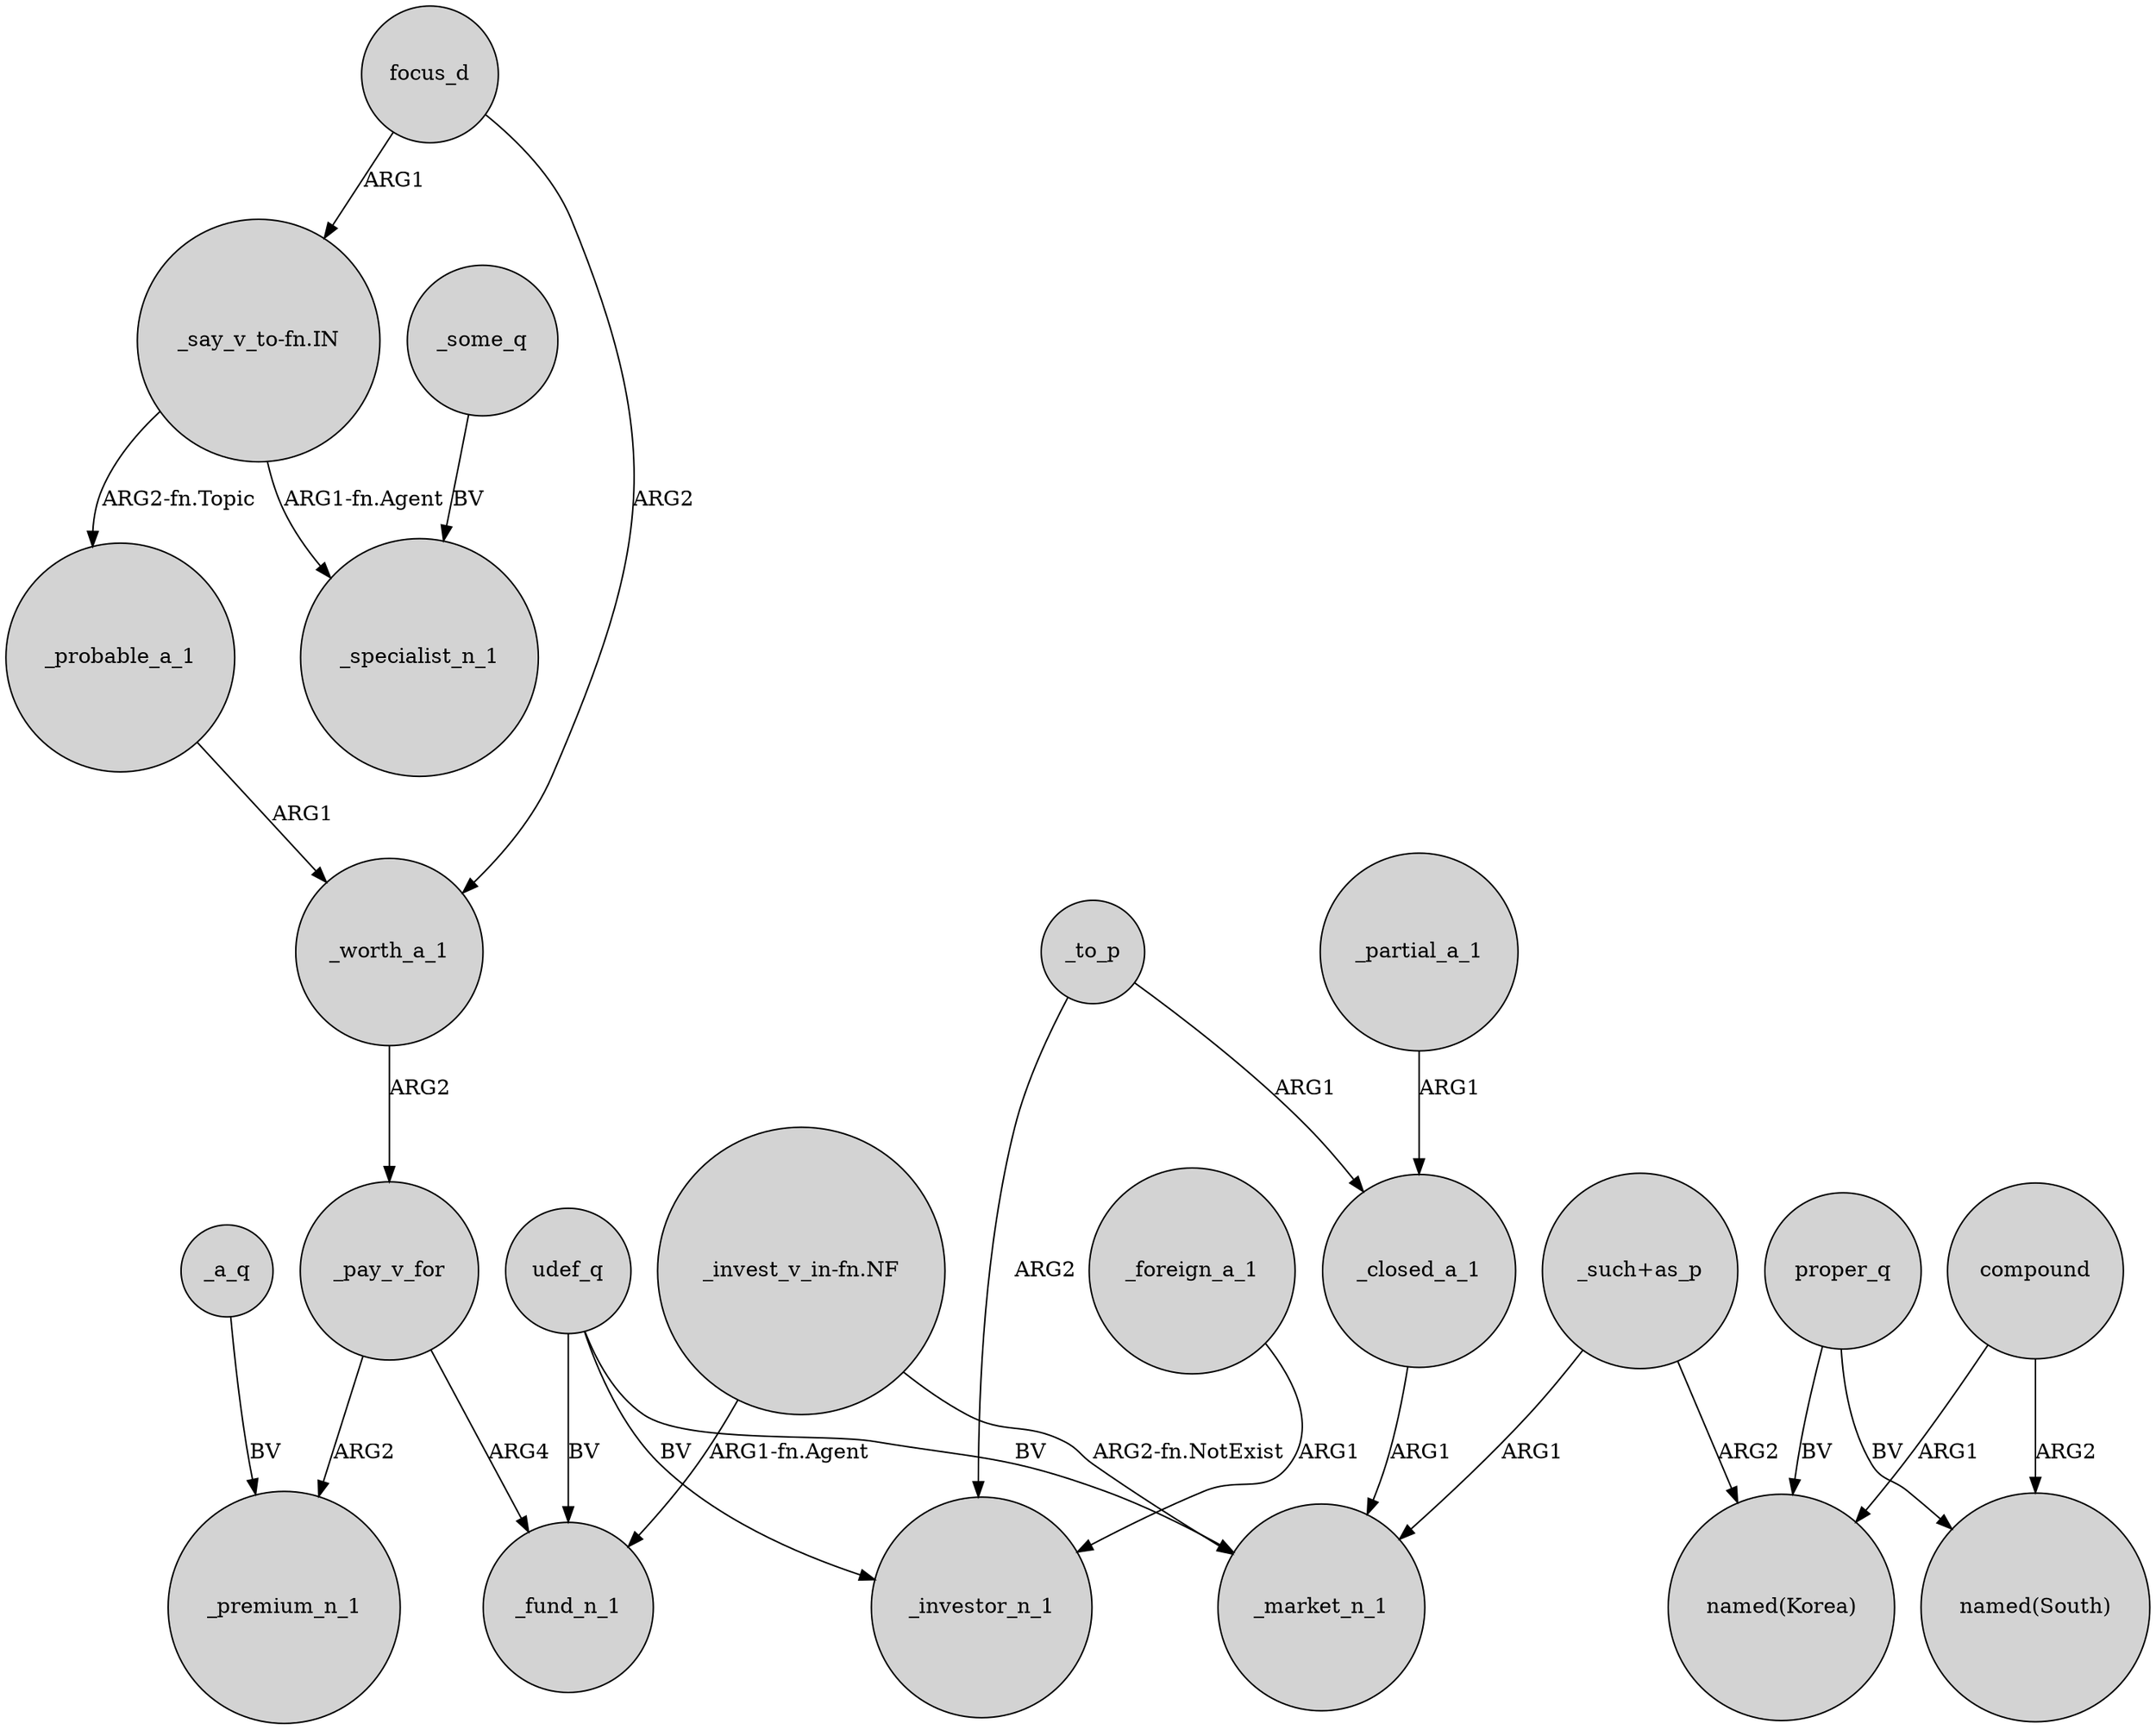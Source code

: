 digraph {
	node [shape=circle style=filled]
	"_say_v_to-fn.IN" -> _specialist_n_1 [label="ARG1-fn.Agent"]
	compound -> "named(South)" [label=ARG2]
	_a_q -> _premium_n_1 [label=BV]
	_to_p -> _closed_a_1 [label=ARG1]
	_worth_a_1 -> _pay_v_for [label=ARG2]
	_to_p -> _investor_n_1 [label=ARG2]
	udef_q -> _investor_n_1 [label=BV]
	_pay_v_for -> _premium_n_1 [label=ARG2]
	_partial_a_1 -> _closed_a_1 [label=ARG1]
	_some_q -> _specialist_n_1 [label=BV]
	udef_q -> _market_n_1 [label=BV]
	_pay_v_for -> _fund_n_1 [label=ARG4]
	"_invest_v_in-fn.NF" -> _fund_n_1 [label="ARG1-fn.Agent"]
	_foreign_a_1 -> _investor_n_1 [label=ARG1]
	"_invest_v_in-fn.NF" -> _market_n_1 [label="ARG2-fn.NotExist"]
	"_say_v_to-fn.IN" -> _probable_a_1 [label="ARG2-fn.Topic"]
	_closed_a_1 -> _market_n_1 [label=ARG1]
	proper_q -> "named(Korea)" [label=BV]
	udef_q -> _fund_n_1 [label=BV]
	_probable_a_1 -> _worth_a_1 [label=ARG1]
	"_such+as_p" -> "named(Korea)" [label=ARG2]
	proper_q -> "named(South)" [label=BV]
	"_such+as_p" -> _market_n_1 [label=ARG1]
	compound -> "named(Korea)" [label=ARG1]
	focus_d -> "_say_v_to-fn.IN" [label=ARG1]
	focus_d -> _worth_a_1 [label=ARG2]
}

